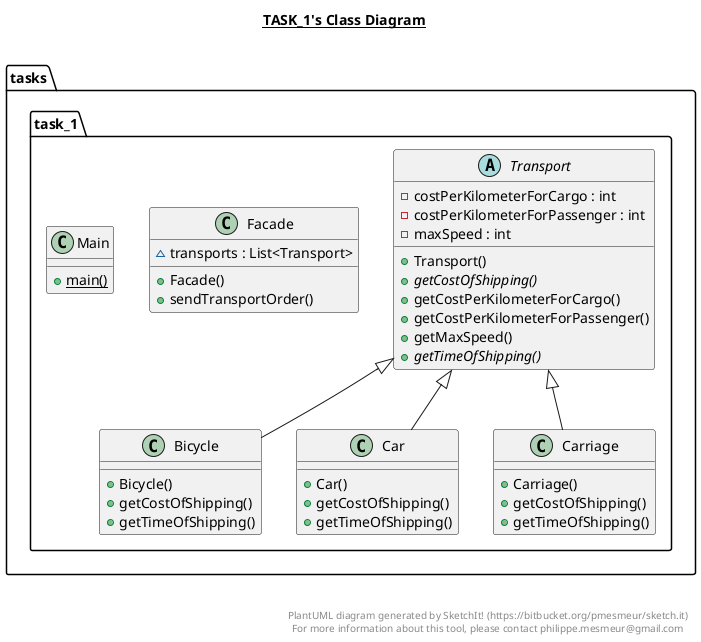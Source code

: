 @startuml

title __TASK_1's Class Diagram__\n

  namespace tasks.task_1 {
    class tasks.task_1.Bicycle {
        + Bicycle()
        + getCostOfShipping()
        + getTimeOfShipping()
    }
  }
  

  namespace tasks.task_1 {
    class tasks.task_1.Car {
        + Car()
        + getCostOfShipping()
        + getTimeOfShipping()
    }
  }
  

  namespace tasks.task_1 {
    class tasks.task_1.Carriage {
        + Carriage()
        + getCostOfShipping()
        + getTimeOfShipping()
    }
  }
  

  namespace tasks.task_1 {
    class tasks.task_1.Facade {
        ~ transports : List<Transport>
        + Facade()
        + sendTransportOrder()
    }
  }
  

  namespace tasks.task_1 {
    class tasks.task_1.Main {
        {static} + main()
    }
  }
  

  namespace tasks.task_1 {
    abstract class tasks.task_1.Transport {
        - costPerKilometerForCargo : int
        - costPerKilometerForPassenger : int
        - maxSpeed : int
        + Transport()
        {abstract} + getCostOfShipping()
        + getCostPerKilometerForCargo()
        + getCostPerKilometerForPassenger()
        + getMaxSpeed()
        {abstract} + getTimeOfShipping()
    }
  }
  

  tasks.task_1.Bicycle -up-|> tasks.task_1.Transport
  tasks.task_1.Car -up-|> tasks.task_1.Transport
  tasks.task_1.Carriage -up-|> tasks.task_1.Transport


right footer


PlantUML diagram generated by SketchIt! (https://bitbucket.org/pmesmeur/sketch.it)
For more information about this tool, please contact philippe.mesmeur@gmail.com
endfooter

@enduml
